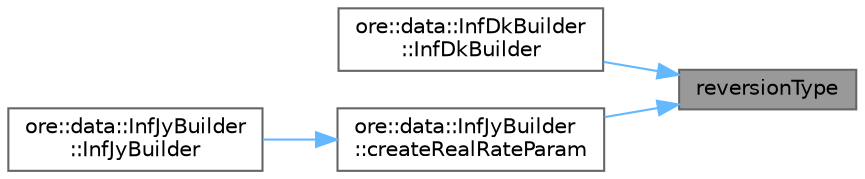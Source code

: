 digraph "reversionType"
{
 // INTERACTIVE_SVG=YES
 // LATEX_PDF_SIZE
  bgcolor="transparent";
  edge [fontname=Helvetica,fontsize=10,labelfontname=Helvetica,labelfontsize=10];
  node [fontname=Helvetica,fontsize=10,shape=box,height=0.2,width=0.4];
  rankdir="RL";
  Node1 [label="reversionType",height=0.2,width=0.4,color="gray40", fillcolor="grey60", style="filled", fontcolor="black",tooltip=" "];
  Node1 -> Node2 [dir="back",color="steelblue1",style="solid"];
  Node2 [label="ore::data::InfDkBuilder\l::InfDkBuilder",height=0.2,width=0.4,color="grey40", fillcolor="white", style="filled",URL="$classore_1_1data_1_1_inf_dk_builder.html#a11d21c82b7b17e3139cba5e998ccb11a",tooltip=" "];
  Node1 -> Node3 [dir="back",color="steelblue1",style="solid"];
  Node3 [label="ore::data::InfJyBuilder\l::createRealRateParam",height=0.2,width=0.4,color="grey40", fillcolor="white", style="filled",URL="$classore_1_1data_1_1_inf_jy_builder.html#a8b5569dab308b4dac0cf78307e3189ff",tooltip="Create the real rate parameterisation."];
  Node3 -> Node4 [dir="back",color="steelblue1",style="solid"];
  Node4 [label="ore::data::InfJyBuilder\l::InfJyBuilder",height=0.2,width=0.4,color="grey40", fillcolor="white", style="filled",URL="$classore_1_1data_1_1_inf_jy_builder.html#aad12b32f1cc6f20235515935c229ce3e",tooltip=" "];
}
